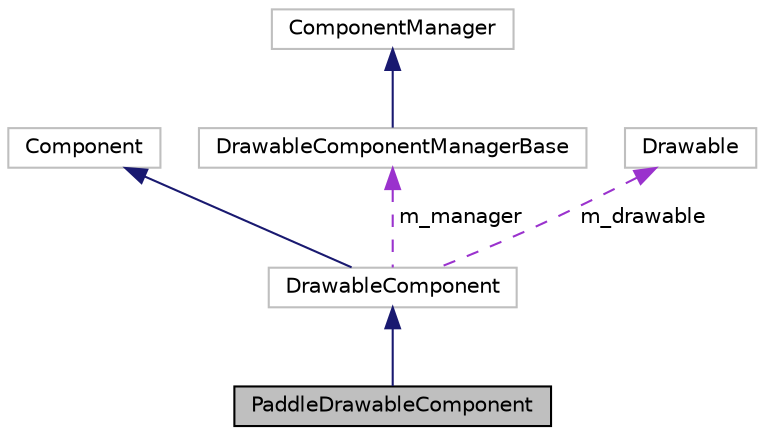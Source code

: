 digraph "PaddleDrawableComponent"
{
 // LATEX_PDF_SIZE
  edge [fontname="Helvetica",fontsize="10",labelfontname="Helvetica",labelfontsize="10"];
  node [fontname="Helvetica",fontsize="10",shape=record];
  Node1 [label="PaddleDrawableComponent",height=0.2,width=0.4,color="black", fillcolor="grey75", style="filled", fontcolor="black",tooltip=" "];
  Node2 -> Node1 [dir="back",color="midnightblue",fontsize="10",style="solid",fontname="Helvetica"];
  Node2 [label="DrawableComponent",height=0.2,width=0.4,color="grey75", fillcolor="white", style="filled",URL="$class_drawable_component.html",tooltip=" "];
  Node3 -> Node2 [dir="back",color="midnightblue",fontsize="10",style="solid",fontname="Helvetica"];
  Node3 [label="Component",height=0.2,width=0.4,color="grey75", fillcolor="white", style="filled",URL="$class_component.html",tooltip=" "];
  Node4 -> Node2 [dir="back",color="darkorchid3",fontsize="10",style="dashed",label=" m_manager" ,fontname="Helvetica"];
  Node4 [label="DrawableComponentManagerBase",height=0.2,width=0.4,color="grey75", fillcolor="white", style="filled",URL="$class_drawable_component_manager_base.html",tooltip=" "];
  Node5 -> Node4 [dir="back",color="midnightblue",fontsize="10",style="solid",fontname="Helvetica"];
  Node5 [label="ComponentManager",height=0.2,width=0.4,color="grey75", fillcolor="white", style="filled",URL="$class_component_manager.html",tooltip=" "];
  Node6 -> Node2 [dir="back",color="darkorchid3",fontsize="10",style="dashed",label=" m_drawable" ,fontname="Helvetica"];
  Node6 [label="Drawable",height=0.2,width=0.4,color="grey75", fillcolor="white", style="filled",URL="$class_drawable.html",tooltip=" "];
}

